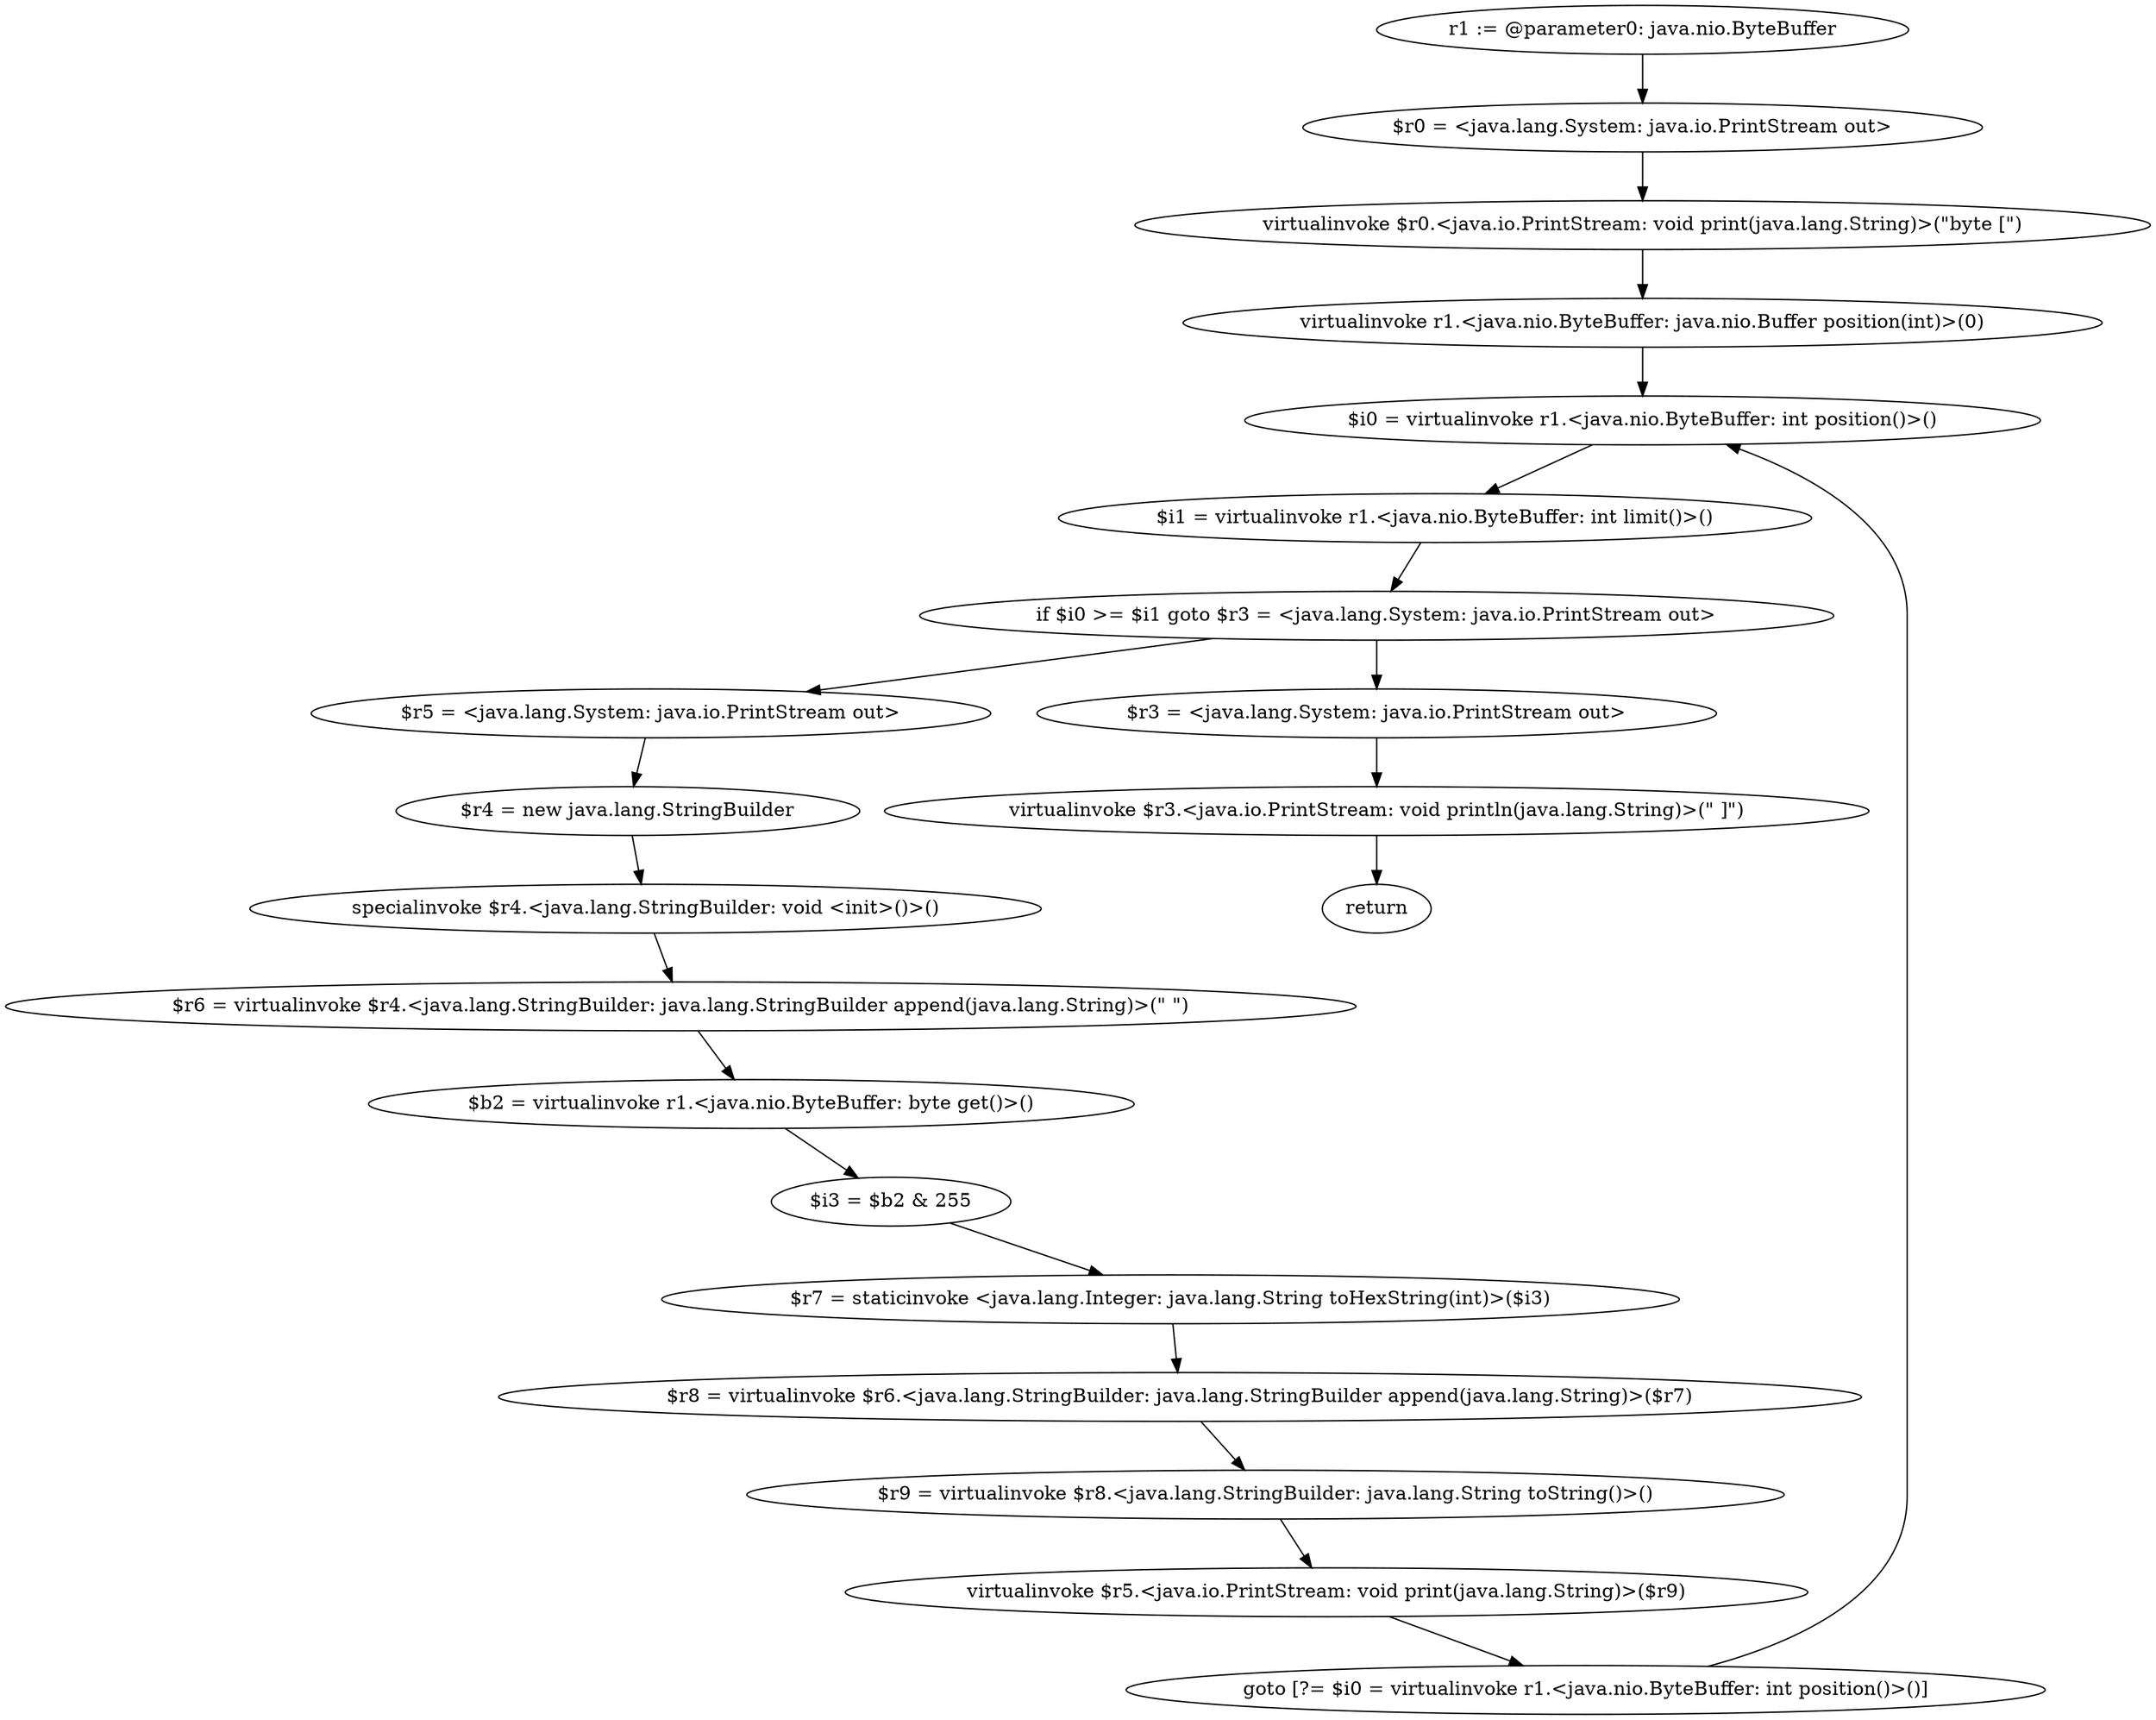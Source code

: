 digraph "unitGraph" {
    "r1 := @parameter0: java.nio.ByteBuffer"
    "$r0 = <java.lang.System: java.io.PrintStream out>"
    "virtualinvoke $r0.<java.io.PrintStream: void print(java.lang.String)>(\"byte [\")"
    "virtualinvoke r1.<java.nio.ByteBuffer: java.nio.Buffer position(int)>(0)"
    "$i0 = virtualinvoke r1.<java.nio.ByteBuffer: int position()>()"
    "$i1 = virtualinvoke r1.<java.nio.ByteBuffer: int limit()>()"
    "if $i0 >= $i1 goto $r3 = <java.lang.System: java.io.PrintStream out>"
    "$r5 = <java.lang.System: java.io.PrintStream out>"
    "$r4 = new java.lang.StringBuilder"
    "specialinvoke $r4.<java.lang.StringBuilder: void <init>()>()"
    "$r6 = virtualinvoke $r4.<java.lang.StringBuilder: java.lang.StringBuilder append(java.lang.String)>(\" \")"
    "$b2 = virtualinvoke r1.<java.nio.ByteBuffer: byte get()>()"
    "$i3 = $b2 & 255"
    "$r7 = staticinvoke <java.lang.Integer: java.lang.String toHexString(int)>($i3)"
    "$r8 = virtualinvoke $r6.<java.lang.StringBuilder: java.lang.StringBuilder append(java.lang.String)>($r7)"
    "$r9 = virtualinvoke $r8.<java.lang.StringBuilder: java.lang.String toString()>()"
    "virtualinvoke $r5.<java.io.PrintStream: void print(java.lang.String)>($r9)"
    "goto [?= $i0 = virtualinvoke r1.<java.nio.ByteBuffer: int position()>()]"
    "$r3 = <java.lang.System: java.io.PrintStream out>"
    "virtualinvoke $r3.<java.io.PrintStream: void println(java.lang.String)>(\" ]\")"
    "return"
    "r1 := @parameter0: java.nio.ByteBuffer"->"$r0 = <java.lang.System: java.io.PrintStream out>";
    "$r0 = <java.lang.System: java.io.PrintStream out>"->"virtualinvoke $r0.<java.io.PrintStream: void print(java.lang.String)>(\"byte [\")";
    "virtualinvoke $r0.<java.io.PrintStream: void print(java.lang.String)>(\"byte [\")"->"virtualinvoke r1.<java.nio.ByteBuffer: java.nio.Buffer position(int)>(0)";
    "virtualinvoke r1.<java.nio.ByteBuffer: java.nio.Buffer position(int)>(0)"->"$i0 = virtualinvoke r1.<java.nio.ByteBuffer: int position()>()";
    "$i0 = virtualinvoke r1.<java.nio.ByteBuffer: int position()>()"->"$i1 = virtualinvoke r1.<java.nio.ByteBuffer: int limit()>()";
    "$i1 = virtualinvoke r1.<java.nio.ByteBuffer: int limit()>()"->"if $i0 >= $i1 goto $r3 = <java.lang.System: java.io.PrintStream out>";
    "if $i0 >= $i1 goto $r3 = <java.lang.System: java.io.PrintStream out>"->"$r5 = <java.lang.System: java.io.PrintStream out>";
    "if $i0 >= $i1 goto $r3 = <java.lang.System: java.io.PrintStream out>"->"$r3 = <java.lang.System: java.io.PrintStream out>";
    "$r5 = <java.lang.System: java.io.PrintStream out>"->"$r4 = new java.lang.StringBuilder";
    "$r4 = new java.lang.StringBuilder"->"specialinvoke $r4.<java.lang.StringBuilder: void <init>()>()";
    "specialinvoke $r4.<java.lang.StringBuilder: void <init>()>()"->"$r6 = virtualinvoke $r4.<java.lang.StringBuilder: java.lang.StringBuilder append(java.lang.String)>(\" \")";
    "$r6 = virtualinvoke $r4.<java.lang.StringBuilder: java.lang.StringBuilder append(java.lang.String)>(\" \")"->"$b2 = virtualinvoke r1.<java.nio.ByteBuffer: byte get()>()";
    "$b2 = virtualinvoke r1.<java.nio.ByteBuffer: byte get()>()"->"$i3 = $b2 & 255";
    "$i3 = $b2 & 255"->"$r7 = staticinvoke <java.lang.Integer: java.lang.String toHexString(int)>($i3)";
    "$r7 = staticinvoke <java.lang.Integer: java.lang.String toHexString(int)>($i3)"->"$r8 = virtualinvoke $r6.<java.lang.StringBuilder: java.lang.StringBuilder append(java.lang.String)>($r7)";
    "$r8 = virtualinvoke $r6.<java.lang.StringBuilder: java.lang.StringBuilder append(java.lang.String)>($r7)"->"$r9 = virtualinvoke $r8.<java.lang.StringBuilder: java.lang.String toString()>()";
    "$r9 = virtualinvoke $r8.<java.lang.StringBuilder: java.lang.String toString()>()"->"virtualinvoke $r5.<java.io.PrintStream: void print(java.lang.String)>($r9)";
    "virtualinvoke $r5.<java.io.PrintStream: void print(java.lang.String)>($r9)"->"goto [?= $i0 = virtualinvoke r1.<java.nio.ByteBuffer: int position()>()]";
    "goto [?= $i0 = virtualinvoke r1.<java.nio.ByteBuffer: int position()>()]"->"$i0 = virtualinvoke r1.<java.nio.ByteBuffer: int position()>()";
    "$r3 = <java.lang.System: java.io.PrintStream out>"->"virtualinvoke $r3.<java.io.PrintStream: void println(java.lang.String)>(\" ]\")";
    "virtualinvoke $r3.<java.io.PrintStream: void println(java.lang.String)>(\" ]\")"->"return";
}
